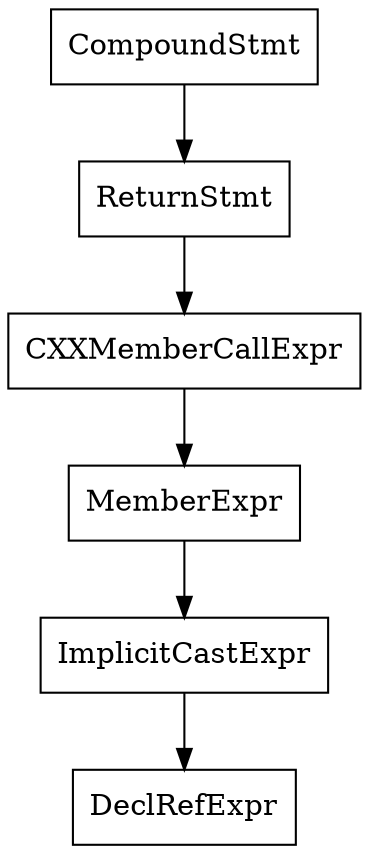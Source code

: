 digraph unnamed {

	Node0x55c2a570af28 [shape=record,label="{CompoundStmt}"];
	Node0x55c2a570af28 -> Node0x55c2a570af18;
	Node0x55c2a570af18 [shape=record,label="{ReturnStmt}"];
	Node0x55c2a570af18 -> Node0x55c2a570aeb0;
	Node0x55c2a570aeb0 [shape=record,label="{CXXMemberCallExpr}"];
	Node0x55c2a570aeb0 -> Node0x55c2a570ae80;
	Node0x55c2a570ae80 [shape=record,label="{MemberExpr}"];
	Node0x55c2a570ae80 -> Node0x55c2a570aef8;
	Node0x55c2a570aef8 [shape=record,label="{ImplicitCastExpr}"];
	Node0x55c2a570aef8 -> Node0x55c2a570ae60;
	Node0x55c2a570ae60 [shape=record,label="{DeclRefExpr}"];
}
